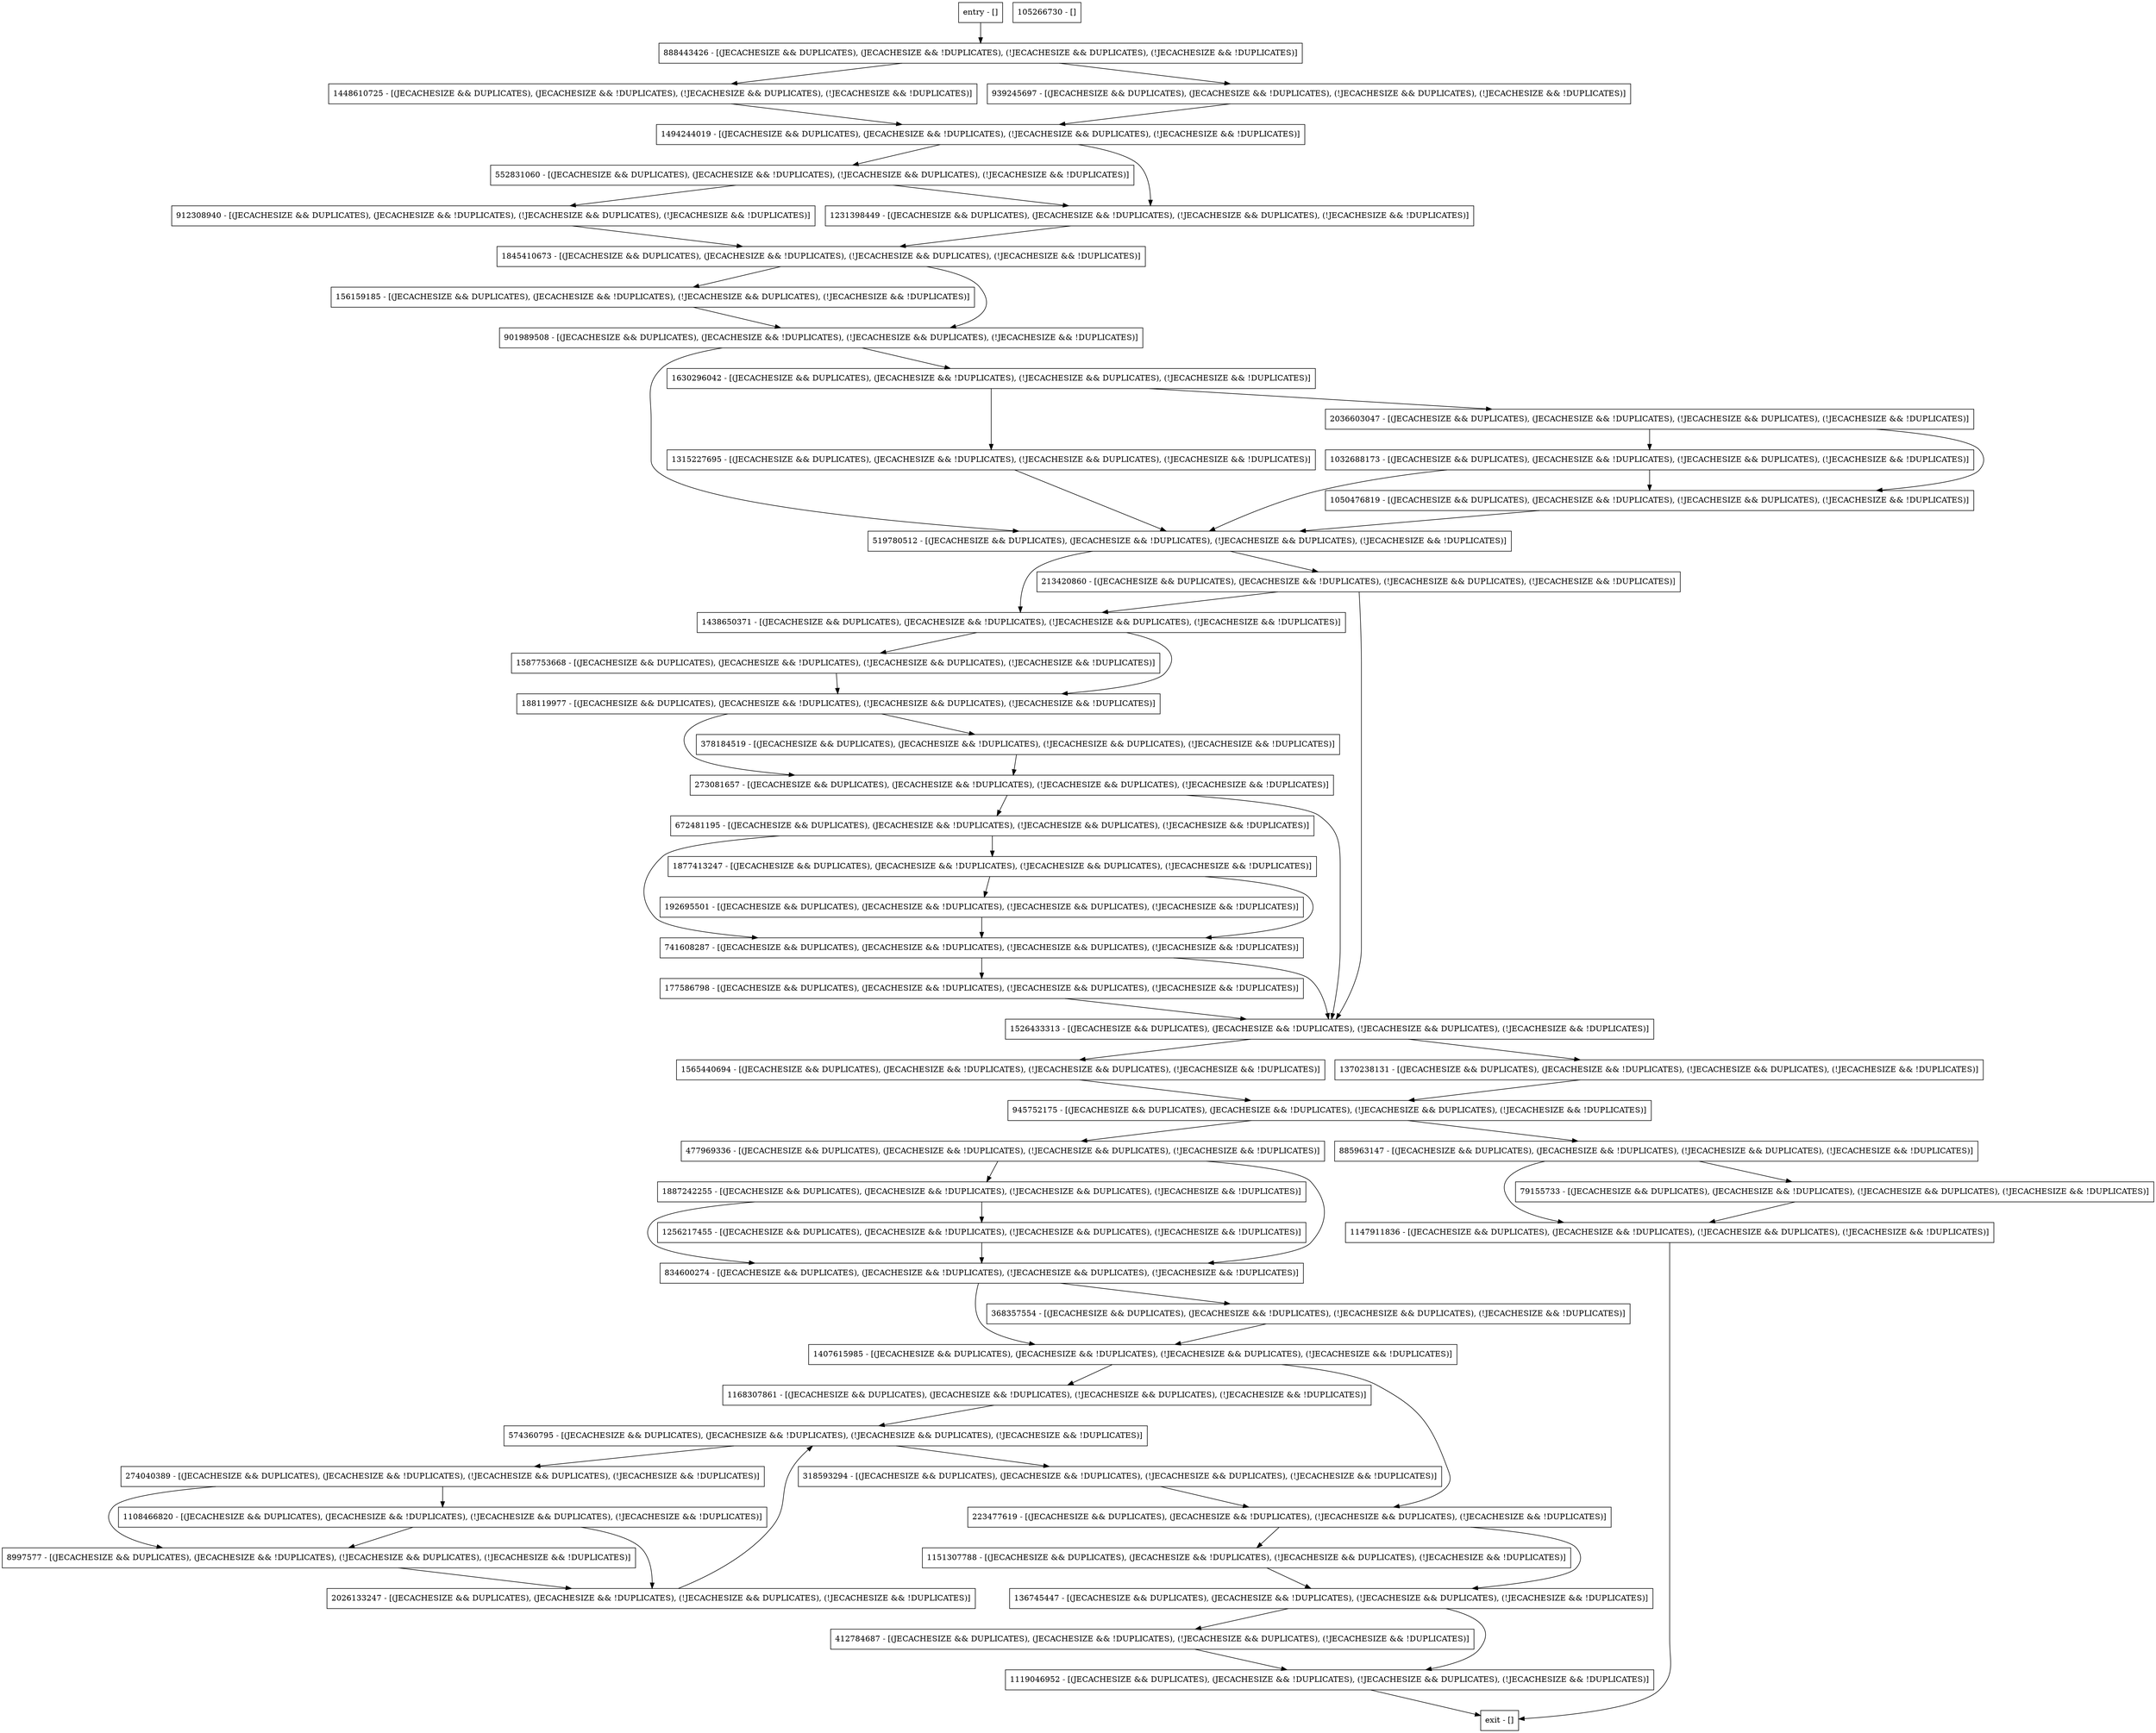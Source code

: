 digraph putNotify {
node [shape=record];
412784687 [label="412784687 - [(JECACHESIZE && DUPLICATES), (JECACHESIZE && !DUPLICATES), (!JECACHESIZE && DUPLICATES), (!JECACHESIZE && !DUPLICATES)]"];
834600274 [label="834600274 - [(JECACHESIZE && DUPLICATES), (JECACHESIZE && !DUPLICATES), (!JECACHESIZE && DUPLICATES), (!JECACHESIZE && !DUPLICATES)]"];
1526433313 [label="1526433313 - [(JECACHESIZE && DUPLICATES), (JECACHESIZE && !DUPLICATES), (!JECACHESIZE && DUPLICATES), (!JECACHESIZE && !DUPLICATES)]"];
1887242255 [label="1887242255 - [(JECACHESIZE && DUPLICATES), (JECACHESIZE && !DUPLICATES), (!JECACHESIZE && DUPLICATES), (!JECACHESIZE && !DUPLICATES)]"];
1119046952 [label="1119046952 - [(JECACHESIZE && DUPLICATES), (JECACHESIZE && !DUPLICATES), (!JECACHESIZE && DUPLICATES), (!JECACHESIZE && !DUPLICATES)]"];
1448610725 [label="1448610725 - [(JECACHESIZE && DUPLICATES), (JECACHESIZE && !DUPLICATES), (!JECACHESIZE && DUPLICATES), (!JECACHESIZE && !DUPLICATES)]"];
552831060 [label="552831060 - [(JECACHESIZE && DUPLICATES), (JECACHESIZE && !DUPLICATES), (!JECACHESIZE && DUPLICATES), (!JECACHESIZE && !DUPLICATES)]"];
1032688173 [label="1032688173 - [(JECACHESIZE && DUPLICATES), (JECACHESIZE && !DUPLICATES), (!JECACHESIZE && DUPLICATES), (!JECACHESIZE && !DUPLICATES)]"];
156159185 [label="156159185 - [(JECACHESIZE && DUPLICATES), (JECACHESIZE && !DUPLICATES), (!JECACHESIZE && DUPLICATES), (!JECACHESIZE && !DUPLICATES)]"];
1108466820 [label="1108466820 - [(JECACHESIZE && DUPLICATES), (JECACHESIZE && !DUPLICATES), (!JECACHESIZE && DUPLICATES), (!JECACHESIZE && !DUPLICATES)]"];
912308940 [label="912308940 - [(JECACHESIZE && DUPLICATES), (JECACHESIZE && !DUPLICATES), (!JECACHESIZE && DUPLICATES), (!JECACHESIZE && !DUPLICATES)]"];
519780512 [label="519780512 - [(JECACHESIZE && DUPLICATES), (JECACHESIZE && !DUPLICATES), (!JECACHESIZE && DUPLICATES), (!JECACHESIZE && !DUPLICATES)]"];
1147911836 [label="1147911836 - [(JECACHESIZE && DUPLICATES), (JECACHESIZE && !DUPLICATES), (!JECACHESIZE && DUPLICATES), (!JECACHESIZE && !DUPLICATES)]"];
273081657 [label="273081657 - [(JECACHESIZE && DUPLICATES), (JECACHESIZE && !DUPLICATES), (!JECACHESIZE && DUPLICATES), (!JECACHESIZE && !DUPLICATES)]"];
entry [label="entry - []"];
exit [label="exit - []"];
1845410673 [label="1845410673 - [(JECACHESIZE && DUPLICATES), (JECACHESIZE && !DUPLICATES), (!JECACHESIZE && DUPLICATES), (!JECACHESIZE && !DUPLICATES)]"];
945752175 [label="945752175 - [(JECACHESIZE && DUPLICATES), (JECACHESIZE && !DUPLICATES), (!JECACHESIZE && DUPLICATES), (!JECACHESIZE && !DUPLICATES)]"];
477969336 [label="477969336 - [(JECACHESIZE && DUPLICATES), (JECACHESIZE && !DUPLICATES), (!JECACHESIZE && DUPLICATES), (!JECACHESIZE && !DUPLICATES)]"];
318593294 [label="318593294 - [(JECACHESIZE && DUPLICATES), (JECACHESIZE && !DUPLICATES), (!JECACHESIZE && DUPLICATES), (!JECACHESIZE && !DUPLICATES)]"];
672481195 [label="672481195 - [(JECACHESIZE && DUPLICATES), (JECACHESIZE && !DUPLICATES), (!JECACHESIZE && DUPLICATES), (!JECACHESIZE && !DUPLICATES)]"];
2036603047 [label="2036603047 - [(JECACHESIZE && DUPLICATES), (JECACHESIZE && !DUPLICATES), (!JECACHESIZE && DUPLICATES), (!JECACHESIZE && !DUPLICATES)]"];
741608287 [label="741608287 - [(JECACHESIZE && DUPLICATES), (JECACHESIZE && !DUPLICATES), (!JECACHESIZE && DUPLICATES), (!JECACHESIZE && !DUPLICATES)]"];
1877413247 [label="1877413247 - [(JECACHESIZE && DUPLICATES), (JECACHESIZE && !DUPLICATES), (!JECACHESIZE && DUPLICATES), (!JECACHESIZE && !DUPLICATES)]"];
939245697 [label="939245697 - [(JECACHESIZE && DUPLICATES), (JECACHESIZE && !DUPLICATES), (!JECACHESIZE && DUPLICATES), (!JECACHESIZE && !DUPLICATES)]"];
136745447 [label="136745447 - [(JECACHESIZE && DUPLICATES), (JECACHESIZE && !DUPLICATES), (!JECACHESIZE && DUPLICATES), (!JECACHESIZE && !DUPLICATES)]"];
1494244019 [label="1494244019 - [(JECACHESIZE && DUPLICATES), (JECACHESIZE && !DUPLICATES), (!JECACHESIZE && DUPLICATES), (!JECACHESIZE && !DUPLICATES)]"];
901989508 [label="901989508 - [(JECACHESIZE && DUPLICATES), (JECACHESIZE && !DUPLICATES), (!JECACHESIZE && DUPLICATES), (!JECACHESIZE && !DUPLICATES)]"];
1256217455 [label="1256217455 - [(JECACHESIZE && DUPLICATES), (JECACHESIZE && !DUPLICATES), (!JECACHESIZE && DUPLICATES), (!JECACHESIZE && !DUPLICATES)]"];
8997577 [label="8997577 - [(JECACHESIZE && DUPLICATES), (JECACHESIZE && !DUPLICATES), (!JECACHESIZE && DUPLICATES), (!JECACHESIZE && !DUPLICATES)]"];
274040389 [label="274040389 - [(JECACHESIZE && DUPLICATES), (JECACHESIZE && !DUPLICATES), (!JECACHESIZE && DUPLICATES), (!JECACHESIZE && !DUPLICATES)]"];
885963147 [label="885963147 - [(JECACHESIZE && DUPLICATES), (JECACHESIZE && !DUPLICATES), (!JECACHESIZE && DUPLICATES), (!JECACHESIZE && !DUPLICATES)]"];
79155733 [label="79155733 - [(JECACHESIZE && DUPLICATES), (JECACHESIZE && !DUPLICATES), (!JECACHESIZE && DUPLICATES), (!JECACHESIZE && !DUPLICATES)]"];
378184519 [label="378184519 - [(JECACHESIZE && DUPLICATES), (JECACHESIZE && !DUPLICATES), (!JECACHESIZE && DUPLICATES), (!JECACHESIZE && !DUPLICATES)]"];
1630296042 [label="1630296042 - [(JECACHESIZE && DUPLICATES), (JECACHESIZE && !DUPLICATES), (!JECACHESIZE && DUPLICATES), (!JECACHESIZE && !DUPLICATES)]"];
1168307861 [label="1168307861 - [(JECACHESIZE && DUPLICATES), (JECACHESIZE && !DUPLICATES), (!JECACHESIZE && DUPLICATES), (!JECACHESIZE && !DUPLICATES)]"];
1407615985 [label="1407615985 - [(JECACHESIZE && DUPLICATES), (JECACHESIZE && !DUPLICATES), (!JECACHESIZE && DUPLICATES), (!JECACHESIZE && !DUPLICATES)]"];
1565440694 [label="1565440694 - [(JECACHESIZE && DUPLICATES), (JECACHESIZE && !DUPLICATES), (!JECACHESIZE && DUPLICATES), (!JECACHESIZE && !DUPLICATES)]"];
888443426 [label="888443426 - [(JECACHESIZE && DUPLICATES), (JECACHESIZE && !DUPLICATES), (!JECACHESIZE && DUPLICATES), (!JECACHESIZE && !DUPLICATES)]"];
177586798 [label="177586798 - [(JECACHESIZE && DUPLICATES), (JECACHESIZE && !DUPLICATES), (!JECACHESIZE && DUPLICATES), (!JECACHESIZE && !DUPLICATES)]"];
368357554 [label="368357554 - [(JECACHESIZE && DUPLICATES), (JECACHESIZE && !DUPLICATES), (!JECACHESIZE && DUPLICATES), (!JECACHESIZE && !DUPLICATES)]"];
1315227695 [label="1315227695 - [(JECACHESIZE && DUPLICATES), (JECACHESIZE && !DUPLICATES), (!JECACHESIZE && DUPLICATES), (!JECACHESIZE && !DUPLICATES)]"];
1370238131 [label="1370238131 - [(JECACHESIZE && DUPLICATES), (JECACHESIZE && !DUPLICATES), (!JECACHESIZE && DUPLICATES), (!JECACHESIZE && !DUPLICATES)]"];
1151307788 [label="1151307788 - [(JECACHESIZE && DUPLICATES), (JECACHESIZE && !DUPLICATES), (!JECACHESIZE && DUPLICATES), (!JECACHESIZE && !DUPLICATES)]"];
1587753668 [label="1587753668 - [(JECACHESIZE && DUPLICATES), (JECACHESIZE && !DUPLICATES), (!JECACHESIZE && DUPLICATES), (!JECACHESIZE && !DUPLICATES)]"];
1050476819 [label="1050476819 - [(JECACHESIZE && DUPLICATES), (JECACHESIZE && !DUPLICATES), (!JECACHESIZE && DUPLICATES), (!JECACHESIZE && !DUPLICATES)]"];
223477619 [label="223477619 - [(JECACHESIZE && DUPLICATES), (JECACHESIZE && !DUPLICATES), (!JECACHESIZE && DUPLICATES), (!JECACHESIZE && !DUPLICATES)]"];
1438650371 [label="1438650371 - [(JECACHESIZE && DUPLICATES), (JECACHESIZE && !DUPLICATES), (!JECACHESIZE && DUPLICATES), (!JECACHESIZE && !DUPLICATES)]"];
188119977 [label="188119977 - [(JECACHESIZE && DUPLICATES), (JECACHESIZE && !DUPLICATES), (!JECACHESIZE && DUPLICATES), (!JECACHESIZE && !DUPLICATES)]"];
1231398449 [label="1231398449 - [(JECACHESIZE && DUPLICATES), (JECACHESIZE && !DUPLICATES), (!JECACHESIZE && DUPLICATES), (!JECACHESIZE && !DUPLICATES)]"];
105266730 [label="105266730 - []"];
2026133247 [label="2026133247 - [(JECACHESIZE && DUPLICATES), (JECACHESIZE && !DUPLICATES), (!JECACHESIZE && DUPLICATES), (!JECACHESIZE && !DUPLICATES)]"];
192695501 [label="192695501 - [(JECACHESIZE && DUPLICATES), (JECACHESIZE && !DUPLICATES), (!JECACHESIZE && DUPLICATES), (!JECACHESIZE && !DUPLICATES)]"];
213420860 [label="213420860 - [(JECACHESIZE && DUPLICATES), (JECACHESIZE && !DUPLICATES), (!JECACHESIZE && DUPLICATES), (!JECACHESIZE && !DUPLICATES)]"];
574360795 [label="574360795 - [(JECACHESIZE && DUPLICATES), (JECACHESIZE && !DUPLICATES), (!JECACHESIZE && DUPLICATES), (!JECACHESIZE && !DUPLICATES)]"];
entry;
exit;
412784687 -> 1119046952;
834600274 -> 1407615985;
834600274 -> 368357554;
1526433313 -> 1370238131;
1526433313 -> 1565440694;
1887242255 -> 1256217455;
1887242255 -> 834600274;
1119046952 -> exit;
1448610725 -> 1494244019;
552831060 -> 912308940;
552831060 -> 1231398449;
1032688173 -> 519780512;
1032688173 -> 1050476819;
156159185 -> 901989508;
1108466820 -> 8997577;
1108466820 -> 2026133247;
912308940 -> 1845410673;
519780512 -> 1438650371;
519780512 -> 213420860;
1147911836 -> exit;
273081657 -> 672481195;
273081657 -> 1526433313;
entry -> 888443426;
1845410673 -> 156159185;
1845410673 -> 901989508;
945752175 -> 885963147;
945752175 -> 477969336;
477969336 -> 834600274;
477969336 -> 1887242255;
318593294 -> 223477619;
672481195 -> 741608287;
672481195 -> 1877413247;
2036603047 -> 1032688173;
2036603047 -> 1050476819;
741608287 -> 177586798;
741608287 -> 1526433313;
1877413247 -> 741608287;
1877413247 -> 192695501;
939245697 -> 1494244019;
136745447 -> 412784687;
136745447 -> 1119046952;
1494244019 -> 552831060;
1494244019 -> 1231398449;
901989508 -> 1630296042;
901989508 -> 519780512;
1256217455 -> 834600274;
8997577 -> 2026133247;
274040389 -> 1108466820;
274040389 -> 8997577;
885963147 -> 1147911836;
885963147 -> 79155733;
79155733 -> 1147911836;
378184519 -> 273081657;
1630296042 -> 1315227695;
1630296042 -> 2036603047;
1168307861 -> 574360795;
1407615985 -> 1168307861;
1407615985 -> 223477619;
1565440694 -> 945752175;
888443426 -> 1448610725;
888443426 -> 939245697;
177586798 -> 1526433313;
368357554 -> 1407615985;
1315227695 -> 519780512;
1370238131 -> 945752175;
1151307788 -> 136745447;
1587753668 -> 188119977;
1050476819 -> 519780512;
223477619 -> 1151307788;
223477619 -> 136745447;
1438650371 -> 188119977;
1438650371 -> 1587753668;
188119977 -> 273081657;
188119977 -> 378184519;
1231398449 -> 1845410673;
2026133247 -> 574360795;
192695501 -> 741608287;
213420860 -> 1438650371;
213420860 -> 1526433313;
574360795 -> 274040389;
574360795 -> 318593294;
}

